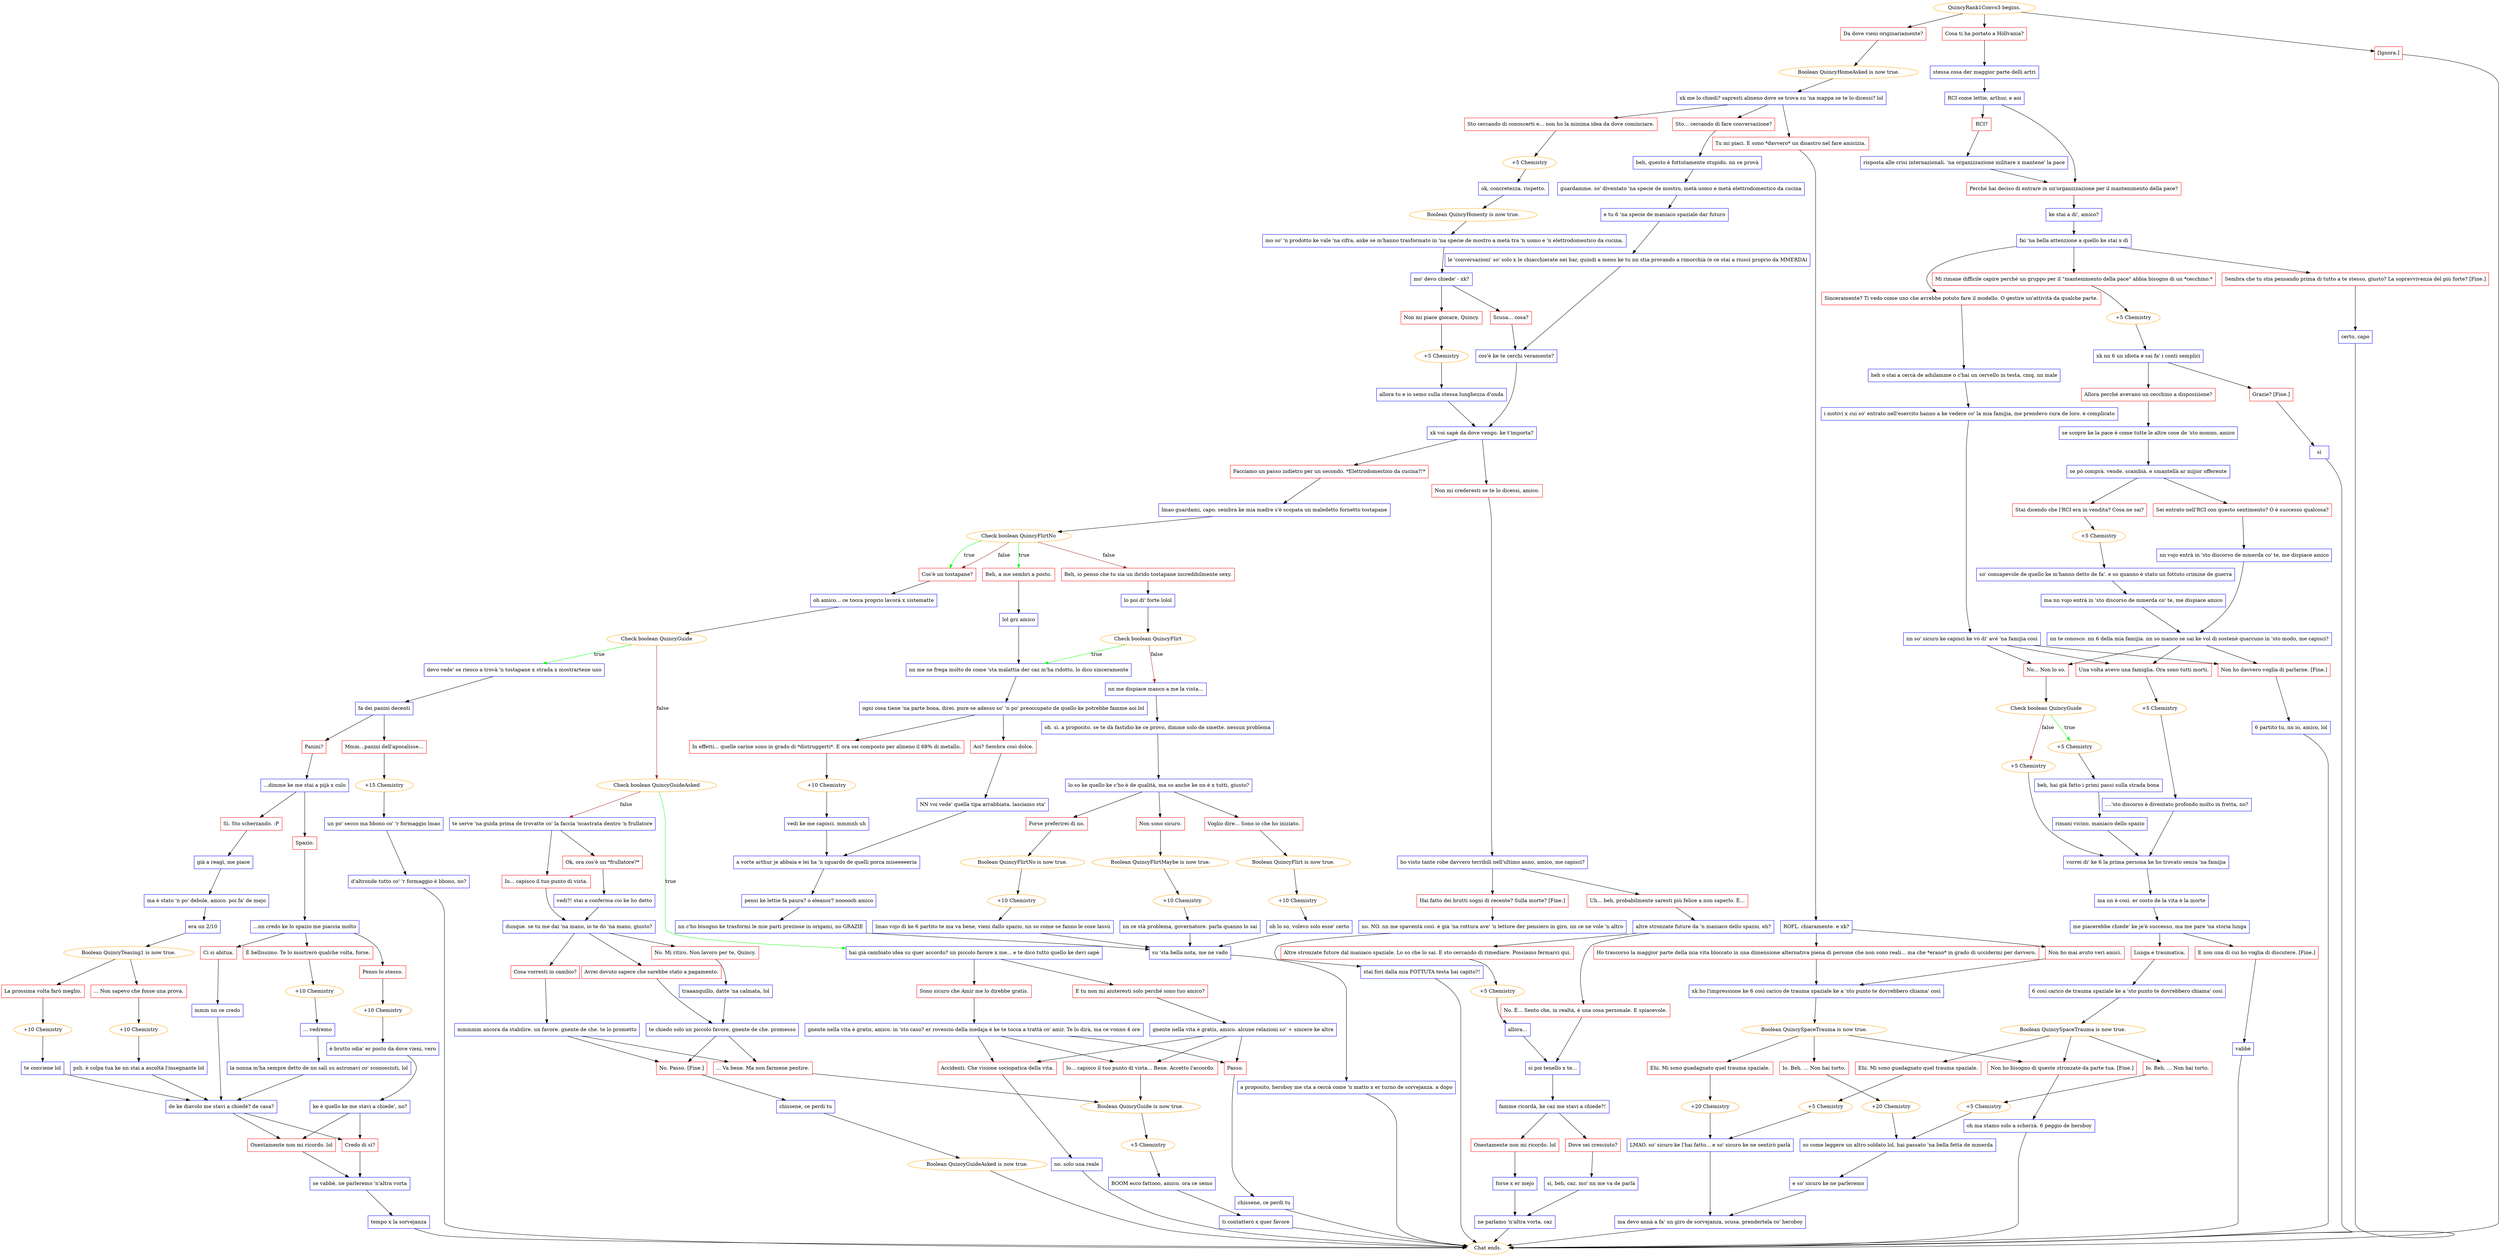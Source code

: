 digraph {
	"QuincyRank1Convo3 begins." [color=orange];
		"QuincyRank1Convo3 begins." -> j427235658;
		"QuincyRank1Convo3 begins." -> j191458523;
		"QuincyRank1Convo3 begins." -> j4060732423;
	j427235658 [label="Da dove vieni originariamente?",shape=box,color=red];
		j427235658 -> j460768929;
	j191458523 [label="Cosa ti ha portato a Höllvania?",shape=box,color=red];
		j191458523 -> j2362334204;
	j4060732423 [label="[Ignora.]",shape=box,color=red];
		j4060732423 -> "Chat ends.";
	j460768929 [label="Boolean QuincyHomeAsked is now true.",color=orange];
		j460768929 -> j2718164477;
	j2362334204 [label="stessa cosa der maggior parte delli artri",shape=box,color=blue];
		j2362334204 -> j1750806625;
	"Chat ends." [color=orange];
	j2718164477 [label="xk me lo chiedi? sapresti almeno dove se trova su 'na mappa se te lo dicessi? lol",shape=box,color=blue];
		j2718164477 -> j2278491963;
		j2718164477 -> j3607989243;
		j2718164477 -> j1378249025;
	j1750806625 [label="RCI come lettie, arthur, e aoi",shape=box,color=blue];
		j1750806625 -> j3252819339;
		j1750806625 -> j2351761978;
	j2278491963 [label="Sto... cercando di fare conversazione?",shape=box,color=red];
		j2278491963 -> j1536868680;
	j3607989243 [label="Sto cercando di conoscerti e... non ho la minima idea da dove cominciare.",shape=box,color=red];
		j3607989243 -> j1841685070;
	j1378249025 [label="Tu mi piaci. E sono *davvero* un disastro nel fare amicizia.",shape=box,color=red];
		j1378249025 -> j1799275511;
	j3252819339 [label="Perché hai deciso di entrare in un'organizzazione per il mantenimento della pace?",shape=box,color=red];
		j3252819339 -> j227135400;
	j2351761978 [label="RCI?",shape=box,color=red];
		j2351761978 -> j2671170853;
	j1536868680 [label="beh, questo è fottutamente stupido. nn ce provà",shape=box,color=blue];
		j1536868680 -> j3572606684;
	j1841685070 [label="+5 Chemistry",color=orange];
		j1841685070 -> j4276740119;
	j1799275511 [label="ROFL. chiaramente. e xk?",shape=box,color=blue];
		j1799275511 -> j4220706725;
		j1799275511 -> j2980137061;
	j227135400 [label="ke stai a di', amico?",shape=box,color=blue];
		j227135400 -> j2037795096;
	j2671170853 [label="risposta alle crisi internazionali. 'na organizzazione militare x mantene' la pace",shape=box,color=blue];
		j2671170853 -> j3252819339;
	j3572606684 [label="guardamme. so' diventato 'na specie de mostro, metà uomo e metà elettrodomestico da cucina",shape=box,color=blue];
		j3572606684 -> j2432053729;
	j4276740119 [label="ok, concretezza. rispetto.",shape=box,color=blue];
		j4276740119 -> j1460803690;
	j4220706725 [label="Non ho mai avuto veri amici.",shape=box,color=red];
		j4220706725 -> j324590521;
	j2980137061 [label="Ho trascorso la maggior parte della mia vita bloccato in una dimensione alternativa piena di persone che non sono reali... ma che *erano* in grado di uccidermi per davvero.",shape=box,color=red];
		j2980137061 -> j324590521;
	j2037795096 [label="fai 'na bella attenzione a quello ke stai x dì",shape=box,color=blue];
		j2037795096 -> j2747073290;
		j2037795096 -> j1366072920;
		j2037795096 -> j1088501295;
	j2432053729 [label="e tu 6 'na specie de maniaco spaziale dar futuro",shape=box,color=blue];
		j2432053729 -> j2000438102;
	j1460803690 [label="Boolean QuincyHonesty is now true.",color=orange];
		j1460803690 -> j1602373750;
	j324590521 [label="xk ho l'impressione ke 6 così carico de trauma spaziale ke a 'sto punto te dovrebbero chiama' così",shape=box,color=blue];
		j324590521 -> j3679896852;
	j2747073290 [label="Sinceramente? Ti vedo come uno che avrebbe potuto fare il modello. O gestire un'attività da qualche parte.",shape=box,color=red];
		j2747073290 -> j3869004256;
	j1366072920 [label="Mi rimane difficile capire perché un gruppo per il \"mantenimento della pace\" abbia bisogno di un *cecchino.*",shape=box,color=red];
		j1366072920 -> j2641746112;
	j1088501295 [label="Sembra che tu stia pensando prima di tutto a te stesso, giusto? La sopravvivenza del più forte? [Fine.]",shape=box,color=red];
		j1088501295 -> j3242873009;
	j2000438102 [label="le 'conversazioni' so' solo x le chiacchierate nei bar, quindi a meno ke tu nn stia provando a rimorchià (e ce stai a riuscì proprio da MMERDA)",shape=box,color=blue];
		j2000438102 -> j3011133290;
	j1602373750 [label="mo so' 'n prodotto ke vale 'na cifra, anke se m'hanno trasformato in 'na specie de mostro a metà tra 'n uomo e 'n elettrodomestico da cucina.",shape=box,color=blue];
		j1602373750 -> j3419649520;
	j3679896852 [label="Boolean QuincySpaceTrauma is now true.",color=orange];
		j3679896852 -> j3313901921;
		j3679896852 -> j4254051044;
		j3679896852 -> j2161264806;
	j3869004256 [label="heh o stai a cercà de adulamme o c'hai un cervello in testa, cmq. nn male",shape=box,color=blue];
		j3869004256 -> j2095497129;
	j2641746112 [label="+5 Chemistry",color=orange];
		j2641746112 -> j3651247554;
	j3242873009 [label="certo, capo",shape=box,color=blue];
		j3242873009 -> "Chat ends.";
	j3011133290 [label="cos'è ke te cerchi veramente?",shape=box,color=blue];
		j3011133290 -> j1117340723;
	j3419649520 [label="mo' devo chiede' - xk?",shape=box,color=blue];
		j3419649520 -> j4265339143;
		j3419649520 -> j950528167;
	j3313901921 [label="Io. Beh. ... Non hai torto.",shape=box,color=red];
		j3313901921 -> j3633833374;
	j4254051044 [label="Ehi. Mi sono guadagnato quel trauma spaziale.",shape=box,color=red];
		j4254051044 -> j1979200176;
	j2161264806 [label="Non ho bisogno di queste stronzate da parte tua. [Fine.]",shape=box,color=red];
		j2161264806 -> j837485710;
	j2095497129 [label="i motivi x cui so' entrato nell'esercito hanno a ke vedere co' la mia famijia, me prendevo cura de loro. è complicato",shape=box,color=blue];
		j2095497129 -> j564978446;
	j3651247554 [label="xk nn 6 un idiota e sai fa' i conti semplici",shape=box,color=blue];
		j3651247554 -> j56340662;
		j3651247554 -> j3191267447;
	j1117340723 [label="xk voi sapè da dove vengo. ke t'importa?",shape=box,color=blue];
		j1117340723 -> j2700755978;
		j1117340723 -> j501547503;
	j4265339143 [label="Non mi piace giocare, Quincy.",shape=box,color=red];
		j4265339143 -> j58595612;
	j950528167 [label="Scusa... cosa?",shape=box,color=red];
		j950528167 -> j3011133290;
	j3633833374 [label="+20 Chemistry",color=orange];
		j3633833374 -> j1935406710;
	j1979200176 [label="+20 Chemistry",color=orange];
		j1979200176 -> j1749503946;
	j837485710 [label="oh ma stamo solo a scherzà. 6 peggio de heroboy",shape=box,color=blue];
		j837485710 -> "Chat ends.";
	j564978446 [label="nn so' sicuro ke capisci ke vò di' avé 'na famijia così",shape=box,color=blue];
		j564978446 -> j3131292007;
		j564978446 -> j308817665;
		j564978446 -> j3238807423;
	j56340662 [label="Allora perché avevano un cecchino a disposizione?",shape=box,color=red];
		j56340662 -> j896471342;
	j3191267447 [label="Grazie? [Fine.]",shape=box,color=red];
		j3191267447 -> j4154129731;
	j2700755978 [label="Facciamo un passo indietro per un secondo. *Elettrodomestico da cucina?!*",shape=box,color=red];
		j2700755978 -> j790298845;
	j501547503 [label="Non mi crederesti se te lo dicessi, amico.",shape=box,color=red];
		j501547503 -> j236727539;
	j58595612 [label="+5 Chemistry",color=orange];
		j58595612 -> j4087220696;
	j1935406710 [label="so come leggere un altro soldato lol, hai passato 'na bella fetta de mmerda",shape=box,color=blue];
		j1935406710 -> j1777614734;
	j1749503946 [label="LMAO. so' sicuro ke l'hai fatto... e so' sicuro ke ne sentirò parlà",shape=box,color=blue];
		j1749503946 -> j1723999968;
	j3131292007 [label="Non ho davvero voglia di parlarne. [Fine.]",shape=box,color=red];
		j3131292007 -> j1663456901;
	j308817665 [label="No... Non lo so.",shape=box,color=red];
		j308817665 -> j3586363487;
	j3238807423 [label="Una volta avevo una famiglia. Ora sono tutti morti.",shape=box,color=red];
		j3238807423 -> j3114486321;
	j896471342 [label="se scopre ke la pace è come tutte le altre cose de 'sto monno, amico",shape=box,color=blue];
		j896471342 -> j2856848991;
	j4154129731 [label="sì",shape=box,color=blue];
		j4154129731 -> "Chat ends.";
	j790298845 [label="lmao guardami, capo. sembra ke mia madre s'è scopata un maledetto fornetto tostapane",shape=box,color=blue];
		j790298845 -> j3131963049;
	j236727539 [label="ho visto tante robe davvero terribili nell'ultimo anno, amico, me capisci?",shape=box,color=blue];
		j236727539 -> j3640776686;
		j236727539 -> j285132729;
	j4087220696 [label="allora tu e io semo sulla stessa lunghezza d'onda",shape=box,color=blue];
		j4087220696 -> j1117340723;
	j1777614734 [label="e so' sicuro ke ne parleremo",shape=box,color=blue];
		j1777614734 -> j1723999968;
	j1723999968 [label="ma devo annà a fa' un giro de sorvejanza, scusa. prendertela co' heroboy",shape=box,color=blue];
		j1723999968 -> "Chat ends.";
	j1663456901 [label="6 partito tu, nn io, amico, lol",shape=box,color=blue];
		j1663456901 -> "Chat ends.";
	j3586363487 [label="Check boolean QuincyGuide",color=orange];
		j3586363487 -> j3695279644 [label=true,color=green];
		j3586363487 -> j495976356 [label=false,color=brown];
	j3114486321 [label="+5 Chemistry",color=orange];
		j3114486321 -> j1702789197;
	j2856848991 [label="se pò comprà. vende. scambià. e smantellà ar mijior offerente",shape=box,color=blue];
		j2856848991 -> j1713195107;
		j2856848991 -> j1862032286;
	j3131963049 [label="Check boolean QuincyFlirtNo",color=orange];
		j3131963049 -> j1436431432 [label=true,color=green];
		j3131963049 -> j1077968 [label=true,color=green];
		j3131963049 -> j630912598 [label=false,color=brown];
		j3131963049 -> j1436431432 [label=false,color=brown];
	j3640776686 [label="Hai fatto dei brutti sogni di recente? Sulla morte? [Fine.]",shape=box,color=red];
		j3640776686 -> j1142113906;
	j285132729 [label="Uh... beh, probabilmente saresti più felice a non saperlo. È...",shape=box,color=red];
		j285132729 -> j3106117239;
	j3695279644 [label="+5 Chemistry",color=orange];
		j3695279644 -> j61461319;
	j495976356 [label="+5 Chemistry",color=orange];
		j495976356 -> j3971074401;
	j1702789197 [label="....'sto discorso è diventato profondo molto in fretta, no?",shape=box,color=blue];
		j1702789197 -> j3971074401;
	j1713195107 [label="Stai dicendo che l'RCI era in vendita? Cosa ne sai?",shape=box,color=red];
		j1713195107 -> j1182747331;
	j1862032286 [label="Sei entrato nell'RCI con questo sentimento? O è successo qualcosa?",shape=box,color=red];
		j1862032286 -> j391726042;
	j1436431432 [label="Cos'è un tostapane?",shape=box,color=red];
		j1436431432 -> j2304341919;
	j1077968 [label="Beh, a me sembri a posto.",shape=box,color=red];
		j1077968 -> j3737910284;
	j630912598 [label="Beh, io penso che tu sia un ibrido tostapane incredibilmente sexy.",shape=box,color=red];
		j630912598 -> j2332903100;
	j1142113906 [label="no. NO. nn me spaventà così. è già 'na rottura ave' 'n lettore der pensiero in giro, nn ce ne vole 'n altro",shape=box,color=blue];
		j1142113906 -> j3344243531;
	j3106117239 [label="altre stronzate future da 'n maniaco dello spazio, eh?",shape=box,color=blue];
		j3106117239 -> j3773962010;
		j3106117239 -> j3722602441;
	j61461319 [label="beh, hai già fatto i primi passi sulla strada bona",shape=box,color=blue];
		j61461319 -> j2895230702;
	j3971074401 [label="vorrei di' ke 6 la prima persona ke ho trovato senza 'na famijia",shape=box,color=blue];
		j3971074401 -> j3491763937;
	j1182747331 [label="+5 Chemistry",color=orange];
		j1182747331 -> j1691400348;
	j391726042 [label="nn vojo entrà in 'sto discorso de mmerda co' te, me dispiace amico",shape=box,color=blue];
		j391726042 -> j1376708083;
	j2304341919 [label="oh amico... ce tocca proprio lavorà x sistematte",shape=box,color=blue];
		j2304341919 -> j4014483949;
	j3737910284 [label="lol grz amico",shape=box,color=blue];
		j3737910284 -> j1414387047;
	j2332903100 [label="lo poi di' forte lolol",shape=box,color=blue];
		j2332903100 -> j1762568003;
	j3344243531 [label="stai fori dalla mia FOTTUTA testa hai capito?!",shape=box,color=blue];
		j3344243531 -> "Chat ends.";
	j3773962010 [label="No. È... Sento che, in realtà, è una cosa personale. E spiacevole.",shape=box,color=red];
		j3773962010 -> j3486134521;
	j3722602441 [label="Altre stronzate future dal maniaco spaziale. Lo so che lo sai. E sto cercando di rimediare. Possiamo fermarci qui.",shape=box,color=red];
		j3722602441 -> j1052841615;
	j2895230702 [label="rimani vicino, maniaco dello spazio",shape=box,color=blue];
		j2895230702 -> j3971074401;
	j3491763937 [label="ma nn è così. er costo de la vita è la morte",shape=box,color=blue];
		j3491763937 -> j2318700402;
	j1691400348 [label="so' consapevole de quello ke m'hanno detto de fa'. e so quanno è stato un fottuto crimine de guerra",shape=box,color=blue];
		j1691400348 -> j1608328245;
	j1376708083 [label="nn te conosco. nn 6 della mia famijia. nn so manco se sai ke vol dì sostenè quarcuno in 'sto modo, me capisci?",shape=box,color=blue];
		j1376708083 -> j3131292007;
		j1376708083 -> j308817665;
		j1376708083 -> j3238807423;
	j4014483949 [label="Check boolean QuincyGuide",color=orange];
		j4014483949 -> j3574317044 [label=true,color=green];
		j4014483949 -> j1031253303 [label=false,color=brown];
	j1414387047 [label="nn me ne frega molto de come 'sta malattia der caz m'ha ridotto, lo dico sinceramente",shape=box,color=blue];
		j1414387047 -> j606691924;
	j1762568003 [label="Check boolean QuincyFlirt",color=orange];
		j1762568003 -> j1414387047 [label=true,color=green];
		j1762568003 -> j2027684062 [label=false,color=brown];
	j3486134521 [label="sì poi tenello x te...",shape=box,color=blue];
		j3486134521 -> j2032699835;
	j1052841615 [label="+5 Chemistry",color=orange];
		j1052841615 -> j1194251595;
	j2318700402 [label="me piacerebbe chiede' ke je'è successo, ma me pare 'na storia lunga",shape=box,color=blue];
		j2318700402 -> j1862250507;
		j2318700402 -> j184391376;
	j1608328245 [label="ma nn vojo entrà in 'sto discorso de mmerda co' te, me dispiace amico",shape=box,color=blue];
		j1608328245 -> j1376708083;
	j3574317044 [label="devo vede' se riesco a trovà 'n tostapane x strada x mostrartene uno",shape=box,color=blue];
		j3574317044 -> j758573758;
	j1031253303 [label="Check boolean QuincyGuideAsked",color=orange];
		j1031253303 -> j2153369370 [label=true,color=green];
		j1031253303 -> j1382300093 [label=false,color=brown];
	j606691924 [label="ogni cosa tiene 'na parte bona, direi. pure se adesso so' 'n po' preoccupato de quello ke potrebbe famme aoi lol",shape=box,color=blue];
		j606691924 -> j942304198;
		j606691924 -> j297201141;
	j2027684062 [label="nn me dispiace manco a me la vista...",shape=box,color=blue];
		j2027684062 -> j3571319102;
	j2032699835 [label="famme ricordà, ke caz me stavi a chiede?!",shape=box,color=blue];
		j2032699835 -> j653629167;
		j2032699835 -> j142752361;
	j1194251595 [label="allora...",shape=box,color=blue];
		j1194251595 -> j3486134521;
	j1862250507 [label="Lunga e traumatica.",shape=box,color=red];
		j1862250507 -> j1981855531;
	j184391376 [label="E non una di cui ho voglia di discutere. [Fine.]",shape=box,color=red];
		j184391376 -> j2763861742;
	j758573758 [label="fa dei panini decenti",shape=box,color=blue];
		j758573758 -> j526733316;
		j758573758 -> j3636768828;
	j2153369370 [label="hai già cambiato idea su quer accordo? un piccolo favore x me... e te dico tutto quello ke devi sapè",shape=box,color=blue];
		j2153369370 -> j3797546404;
		j2153369370 -> j4002872880;
	j1382300093 [label="te serve 'na guida prima de trovatte co' la faccia 'ncastrata dentro 'n frullatore",shape=box,color=blue];
		j1382300093 -> j3203740023;
		j1382300093 -> j1467289738;
	j942304198 [label="Aoi? Sembra così dolce.",shape=box,color=red];
		j942304198 -> j1467061409;
	j297201141 [label="In effetti... quelle carine sono in grado di *distruggerti*. E ora sei composto per almeno il 68% di metallo.",shape=box,color=red];
		j297201141 -> j1306974087;
	j3571319102 [label="oh. sì. a proposito. se te dà fastidio ke ce provo, dimme solo de smette. nessun problema",shape=box,color=blue];
		j3571319102 -> j1509513580;
	j653629167 [label="Dove sei cresciuto?",shape=box,color=red];
		j653629167 -> j2465218196;
	j142752361 [label="Onestamente non mi ricordo. lol",shape=box,color=red];
		j142752361 -> j517605693;
	j1981855531 [label="6 così carico de trauma spaziale ke a 'sto punto te dovrebbero chiama' così",shape=box,color=blue];
		j1981855531 -> j2966422384;
	j2763861742 [label="vabbè",shape=box,color=blue];
		j2763861742 -> "Chat ends.";
	j526733316 [label="Mmm...panini dell'apocalisse...",shape=box,color=red];
		j526733316 -> j1158610358;
	j3636768828 [label="Panini?",shape=box,color=red];
		j3636768828 -> j1458251291;
	j3797546404 [label="Sono sicuro che Amir me lo direbbe gratis.",shape=box,color=red];
		j3797546404 -> j2045186610;
	j4002872880 [label="E tu non mi aiuteresti solo perché sono tuo amico?",shape=box,color=red];
		j4002872880 -> j1593541971;
	j3203740023 [label="Ok, ora cos'è un *frullatore?*",shape=box,color=red];
		j3203740023 -> j3365514922;
	j1467289738 [label="Io... capisco il tuo punto di vista.",shape=box,color=red];
		j1467289738 -> j4030192523;
	j1467061409 [label="NN voi vede' quella tipa arrabbiata. lasciamo sta'",shape=box,color=blue];
		j1467061409 -> j2147345388;
	j1306974087 [label="+10 Chemistry",color=orange];
		j1306974087 -> j3626579043;
	j1509513580 [label="lo so ke quello ke c'ho è de qualità, ma so anche ke nn è x tutti, giusto?",shape=box,color=blue];
		j1509513580 -> j1315343269;
		j1509513580 -> j1445247518;
		j1509513580 -> j3301736833;
	j2465218196 [label="sì, beh, caz. mo' nn me va de parlà",shape=box,color=blue];
		j2465218196 -> j3060021452;
	j517605693 [label="forse x er mejo",shape=box,color=blue];
		j517605693 -> j3060021452;
	j2966422384 [label="Boolean QuincySpaceTrauma is now true.",color=orange];
		j2966422384 -> j2768959563;
		j2966422384 -> j2267579900;
		j2966422384 -> j2161264806;
	j1158610358 [label="+15 Chemistry",color=orange];
		j1158610358 -> j3947484750;
	j1458251291 [label="...dimme ke me stai a pijà x culo",shape=box,color=blue];
		j1458251291 -> j1338002249;
		j1458251291 -> j2158768827;
	j2045186610 [label="gnente nella vita è gratis, amico. in 'sto caso? er rovescio della medaja è ke te tocca a trattà co' amir. Te lo dirà, ma ce vonno 4 ore",shape=box,color=blue];
		j2045186610 -> j917645991;
		j2045186610 -> j1261594719;
		j2045186610 -> j3278698450;
	j1593541971 [label="gnente nella vita è gratis, amico. alcune relazioni so' + sincere ke altre",shape=box,color=blue];
		j1593541971 -> j917645991;
		j1593541971 -> j1261594719;
		j1593541971 -> j3278698450;
	j3365514922 [label="vedi?! stai a conferma cio ke ho detto",shape=box,color=blue];
		j3365514922 -> j4030192523;
	j4030192523 [label="dunque. se tu me dai 'na mano, io te do 'na mano, giusto?",shape=box,color=blue];
		j4030192523 -> j908039105;
		j4030192523 -> j1939934382;
		j4030192523 -> j2209273895;
	j2147345388 [label="a vorte arthur je abbaia e lei ha 'n sguardo de quelli porca miseeeeeria",shape=box,color=blue];
		j2147345388 -> j100061498;
	j3626579043 [label="vedi ke me capisci. mmmnh uh",shape=box,color=blue];
		j3626579043 -> j2147345388;
	j1315343269 [label="Non sono sicuro.",shape=box,color=red];
		j1315343269 -> j3404910229;
	j1445247518 [label="Voglio dire... Sono io che ho iniziato.",shape=box,color=red];
		j1445247518 -> j2405077618;
	j3301736833 [label="Forse preferirei di no.",shape=box,color=red];
		j3301736833 -> j4602074;
	j3060021452 [label="ne parlamo 'n'altra vorta. caz",shape=box,color=blue];
		j3060021452 -> "Chat ends.";
	j2768959563 [label="Io. Beh. ... Non hai torto.",shape=box,color=red];
		j2768959563 -> j2393958198;
	j2267579900 [label="Ehi. Mi sono guadagnato quel trauma spaziale.",shape=box,color=red];
		j2267579900 -> j3103824282;
	j3947484750 [label="un po' secco ma bbono co' 'r formaggio lmao",shape=box,color=blue];
		j3947484750 -> j2125288439;
	j1338002249 [label="Sì. Sto scherzando. :P",shape=box,color=red];
		j1338002249 -> j1059884932;
	j2158768827 [label="Spazio.",shape=box,color=red];
		j2158768827 -> j1102691282;
	j917645991 [label="Io... capisco il tuo punto di vista... Bene. Accetto l'accordo.",shape=box,color=red];
		j917645991 -> j2350478033;
	j1261594719 [label="Accidenti. Che visione sociopatica della vita.",shape=box,color=red];
		j1261594719 -> j4213405115;
	j3278698450 [label="Passo.",shape=box,color=red];
		j3278698450 -> j1746207327;
	j908039105 [label="Cosa vorresti in cambio?",shape=box,color=red];
		j908039105 -> j3274007581;
	j1939934382 [label="Avrei dovuto sapere che sarebbe stato a pagamento.",shape=box,color=red];
		j1939934382 -> j1569171194;
	j2209273895 [label="No. Mi ritiro. Non lavoro per te, Quincy.",shape=box,color=red];
		j2209273895 -> j4121420931;
	j100061498 [label="pensi ke lettie fa paura? o eleanor? noooooh amico",shape=box,color=blue];
		j100061498 -> j4096655321;
	j3404910229 [label="Boolean QuincyFlirtMaybe is now true.",color=orange];
		j3404910229 -> j2831979166;
	j2405077618 [label="Boolean QuincyFlirt is now true.",color=orange];
		j2405077618 -> j3525508893;
	j4602074 [label="Boolean QuincyFlirtNo is now true.",color=orange];
		j4602074 -> j4291998591;
	j2393958198 [label="+5 Chemistry",color=orange];
		j2393958198 -> j1935406710;
	j3103824282 [label="+5 Chemistry",color=orange];
		j3103824282 -> j1749503946;
	j2125288439 [label="d'altronde tutto co' 'r formaggio è bbono, no?",shape=box,color=blue];
		j2125288439 -> "Chat ends.";
	j1059884932 [label="già a reagì, me piace",shape=box,color=blue];
		j1059884932 -> j4264274173;
	j1102691282 [label="...nn credo ke lo spazio me piaccia molto",shape=box,color=blue];
		j1102691282 -> j3569310679;
		j1102691282 -> j971222007;
		j1102691282 -> j1033439437;
	j2350478033 [label="Boolean QuincyGuide is now true.",color=orange];
		j2350478033 -> j1066366540;
	j4213405115 [label="no. solo una reale",shape=box,color=blue];
		j4213405115 -> "Chat ends.";
	j1746207327 [label="chissene, ce perdi tu",shape=box,color=blue];
		j1746207327 -> "Chat ends.";
	j3274007581 [label="mmmmm ancora da stabilire. un favore. gnente de che. te lo prometto",shape=box,color=blue];
		j3274007581 -> j3155307021;
		j3274007581 -> j518214753;
	j1569171194 [label="te chiedo solo un piccolo favore, gnente de che. promesso",shape=box,color=blue];
		j1569171194 -> j3155307021;
		j1569171194 -> j518214753;
	j4121420931 [label="traaanquillo, datte 'na calmata, lol",shape=box,color=blue];
		j4121420931 -> j1569171194;
	j4096655321 [label="nn c'ho bisogno ke trasformi le mie parti preziose in origami, no GRAZIE",shape=box,color=blue];
		j4096655321 -> j310648995;
	j2831979166 [label="+10 Chemistry",color=orange];
		j2831979166 -> j2496942598;
	j3525508893 [label="+10 Chemistry",color=orange];
		j3525508893 -> j2272241177;
	j4291998591 [label="+10 Chemistry",color=orange];
		j4291998591 -> j1332033085;
	j4264274173 [label="ma è stato 'n po' debole, amico. poi fa' de mejo",shape=box,color=blue];
		j4264274173 -> j2421303;
	j3569310679 [label="Penso lo stesso.",shape=box,color=red];
		j3569310679 -> j1286478119;
	j971222007 [label="Ci si abitua.",shape=box,color=red];
		j971222007 -> j1669540269;
	j1033439437 [label="È bellissimo. Te lo mostrerò qualche volta, forse.",shape=box,color=red];
		j1033439437 -> j3875884322;
	j1066366540 [label="+5 Chemistry",color=orange];
		j1066366540 -> j4114573906;
	j3155307021 [label="... Va bene. Ma non farmene pentire.",shape=box,color=red];
		j3155307021 -> j2350478033;
	j518214753 [label="No. Passo. [Fine.]",shape=box,color=red];
		j518214753 -> j1017980939;
	j310648995 [label="su 'sta bella nota, me ne vado",shape=box,color=blue];
		j310648995 -> j3484565544;
	j2496942598 [label="nn ce stà problema, governatore. parla quanno lo sai",shape=box,color=blue];
		j2496942598 -> j310648995;
	j2272241177 [label="oh lo so, volevo solo esse' certo",shape=box,color=blue];
		j2272241177 -> j310648995;
	j1332033085 [label="lmao vojo dì ke 6 partito te ma va bene, vieni dallo spazio, nn so come se fanno le cose lassù",shape=box,color=blue];
		j1332033085 -> j310648995;
	j2421303 [label="era un 2/10",shape=box,color=blue];
		j2421303 -> j3740468514;
	j1286478119 [label="+10 Chemistry",color=orange];
		j1286478119 -> j1321949920;
	j1669540269 [label="mmm nn ce credo",shape=box,color=blue];
		j1669540269 -> j1456711160;
	j3875884322 [label="+10 Chemistry",color=orange];
		j3875884322 -> j9490709;
	j4114573906 [label="BOOM ecco fattooo, amico. ora ce semo",shape=box,color=blue];
		j4114573906 -> j61097546;
	j1017980939 [label="chissene, ce perdi tu",shape=box,color=blue];
		j1017980939 -> j4247241603;
	j3484565544 [label="a proposito, heroboy me sta a cercà come 'n matto x er turno de sorvejanza. a dopo",shape=box,color=blue];
		j3484565544 -> "Chat ends.";
	j3740468514 [label="Boolean QuincyTeasing1 is now true.",color=orange];
		j3740468514 -> j1648509742;
		j3740468514 -> j207638467;
	j1321949920 [label="è brutto odia' er posto da dove vieni, vero",shape=box,color=blue];
		j1321949920 -> j1394594701;
	j1456711160 [label="de ke diavolo me stavi a chiedé? de casa?",shape=box,color=blue];
		j1456711160 -> j505780652;
		j1456711160 -> j1885390990;
	j9490709 [label="... vedremo",shape=box,color=blue];
		j9490709 -> j1303863320;
	j61097546 [label="ti contatterò x quer favore",shape=box,color=blue];
		j61097546 -> "Chat ends.";
	j4247241603 [label="Boolean QuincyGuideAsked is now true.",color=orange];
		j4247241603 -> "Chat ends.";
	j1648509742 [label="La prossima volta farò meglio.",shape=box,color=red];
		j1648509742 -> j4073847944;
	j207638467 [label="... Non sapevo che fosse una prova.",shape=box,color=red];
		j207638467 -> j2473254499;
	j1394594701 [label="ke è quello ke me stavi a chiede', no?",shape=box,color=blue];
		j1394594701 -> j505780652;
		j1394594701 -> j1885390990;
	j505780652 [label="Credo di sì?",shape=box,color=red];
		j505780652 -> j2588251874;
	j1885390990 [label="Onestamente non mi ricordo. lol",shape=box,color=red];
		j1885390990 -> j2588251874;
	j1303863320 [label="la nonna m'ha sempre detto de nn salì su astronavi co' sconosciuti, lol",shape=box,color=blue];
		j1303863320 -> j1456711160;
	j4073847944 [label="+10 Chemistry",color=orange];
		j4073847944 -> j2910107025;
	j2473254499 [label="+10 Chemistry",color=orange];
		j2473254499 -> j4066291135;
	j2588251874 [label="se vabbè, ne parleremo 'n'altra vorta",shape=box,color=blue];
		j2588251874 -> j155036634;
	j2910107025 [label="te conviene lol",shape=box,color=blue];
		j2910107025 -> j1456711160;
	j4066291135 [label="psh. è colpa tua ke nn stai a ascoltà l'insegnante lol",shape=box,color=blue];
		j4066291135 -> j1456711160;
	j155036634 [label="tempo x la sorvejanza",shape=box,color=blue];
		j155036634 -> "Chat ends.";
}